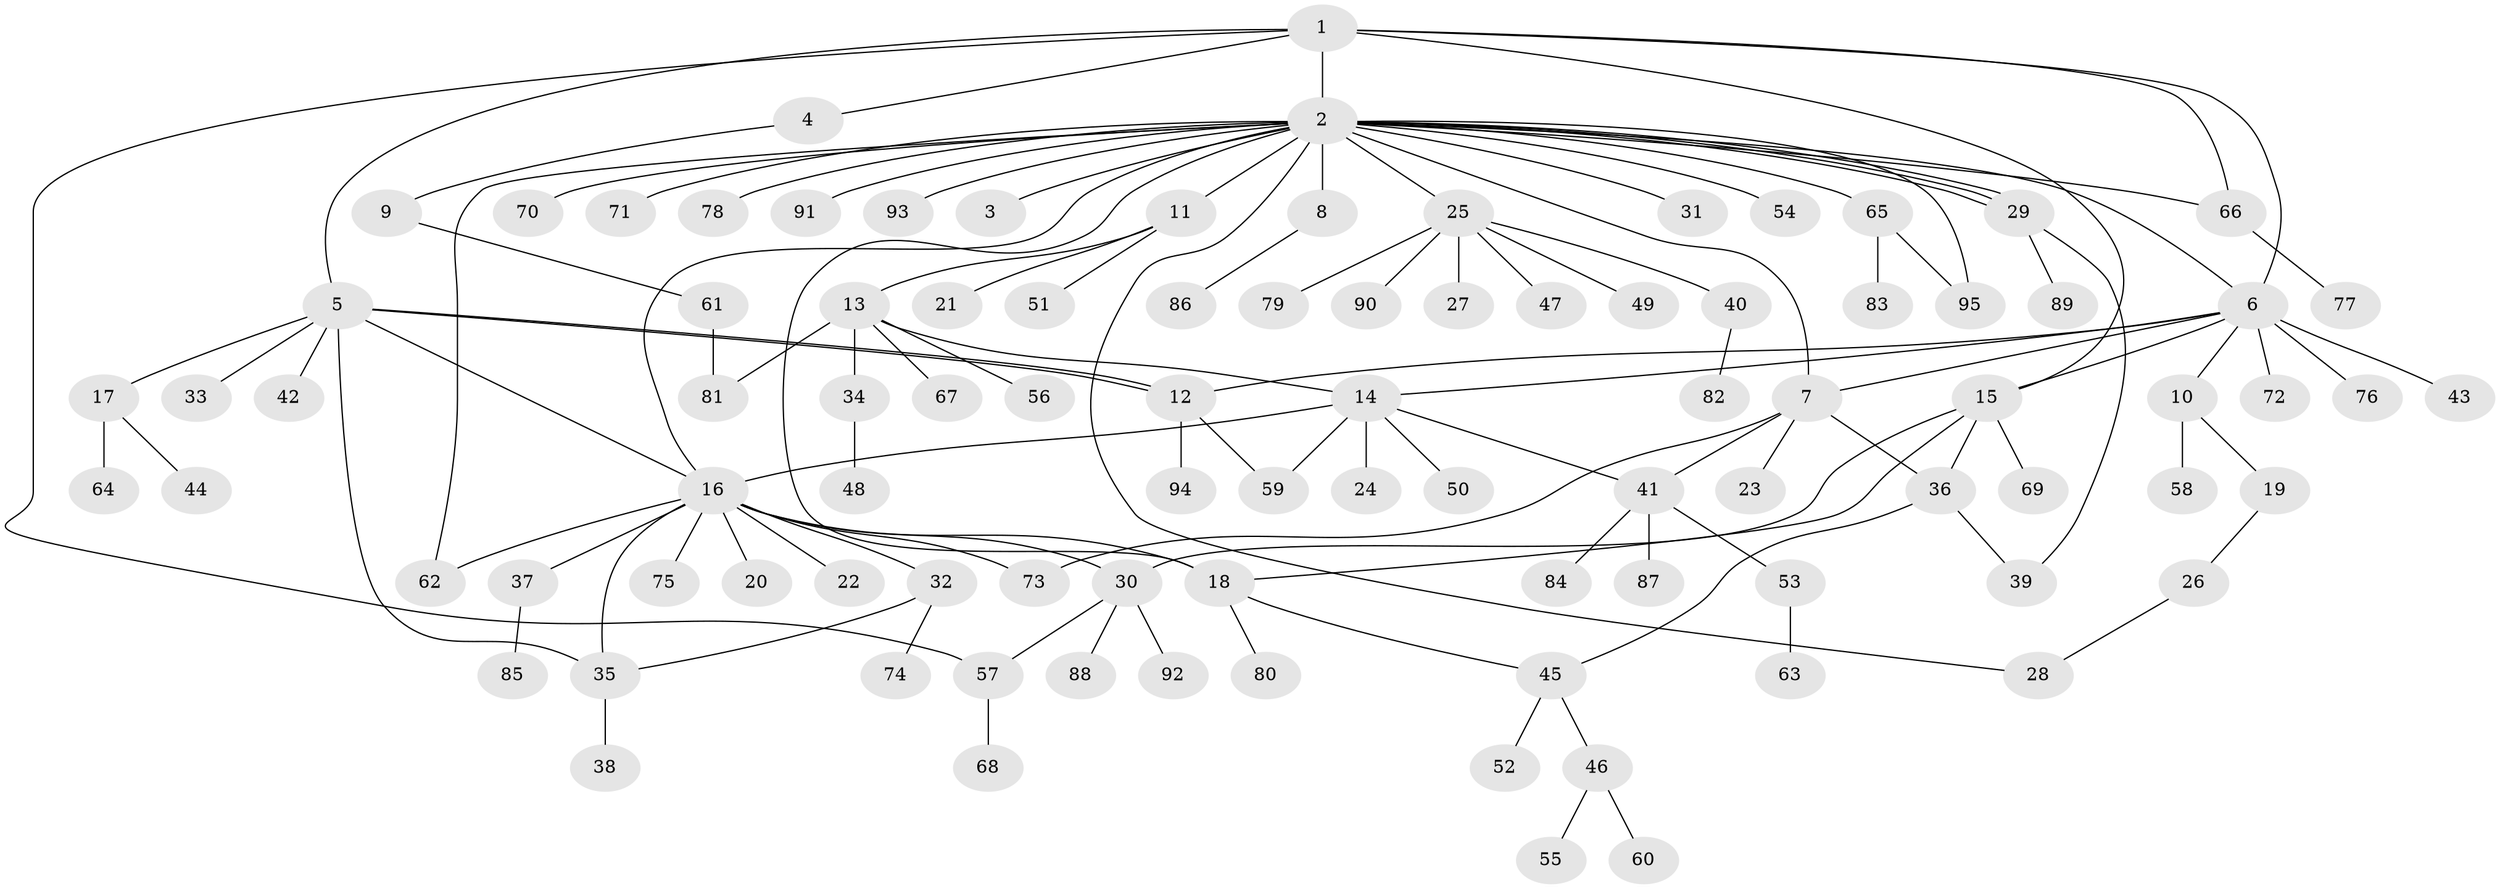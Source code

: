 // coarse degree distribution, {7: 0.05263157894736842, 13: 0.02631578947368421, 3: 0.23684210526315788, 2: 0.23684210526315788, 5: 0.10526315789473684, 1: 0.23684210526315788, 4: 0.07894736842105263, 9: 0.02631578947368421}
// Generated by graph-tools (version 1.1) at 2025/50/03/04/25 22:50:09]
// undirected, 95 vertices, 121 edges
graph export_dot {
  node [color=gray90,style=filled];
  1;
  2;
  3;
  4;
  5;
  6;
  7;
  8;
  9;
  10;
  11;
  12;
  13;
  14;
  15;
  16;
  17;
  18;
  19;
  20;
  21;
  22;
  23;
  24;
  25;
  26;
  27;
  28;
  29;
  30;
  31;
  32;
  33;
  34;
  35;
  36;
  37;
  38;
  39;
  40;
  41;
  42;
  43;
  44;
  45;
  46;
  47;
  48;
  49;
  50;
  51;
  52;
  53;
  54;
  55;
  56;
  57;
  58;
  59;
  60;
  61;
  62;
  63;
  64;
  65;
  66;
  67;
  68;
  69;
  70;
  71;
  72;
  73;
  74;
  75;
  76;
  77;
  78;
  79;
  80;
  81;
  82;
  83;
  84;
  85;
  86;
  87;
  88;
  89;
  90;
  91;
  92;
  93;
  94;
  95;
  1 -- 2;
  1 -- 4;
  1 -- 5;
  1 -- 6;
  1 -- 15;
  1 -- 57;
  1 -- 66;
  2 -- 3;
  2 -- 6;
  2 -- 7;
  2 -- 8;
  2 -- 11;
  2 -- 16;
  2 -- 18;
  2 -- 25;
  2 -- 28;
  2 -- 29;
  2 -- 29;
  2 -- 29;
  2 -- 31;
  2 -- 54;
  2 -- 62;
  2 -- 65;
  2 -- 66;
  2 -- 70;
  2 -- 71;
  2 -- 78;
  2 -- 91;
  2 -- 93;
  2 -- 95;
  4 -- 9;
  5 -- 12;
  5 -- 12;
  5 -- 16;
  5 -- 17;
  5 -- 33;
  5 -- 35;
  5 -- 42;
  6 -- 7;
  6 -- 10;
  6 -- 12;
  6 -- 14;
  6 -- 15;
  6 -- 43;
  6 -- 72;
  6 -- 76;
  7 -- 23;
  7 -- 36;
  7 -- 41;
  7 -- 73;
  8 -- 86;
  9 -- 61;
  10 -- 19;
  10 -- 58;
  11 -- 13;
  11 -- 21;
  11 -- 51;
  12 -- 59;
  12 -- 94;
  13 -- 14;
  13 -- 34;
  13 -- 56;
  13 -- 67;
  13 -- 81;
  14 -- 16;
  14 -- 24;
  14 -- 41;
  14 -- 50;
  14 -- 59;
  15 -- 18;
  15 -- 30;
  15 -- 36;
  15 -- 69;
  16 -- 18;
  16 -- 20;
  16 -- 22;
  16 -- 30;
  16 -- 32;
  16 -- 35;
  16 -- 37;
  16 -- 62;
  16 -- 73;
  16 -- 75;
  17 -- 44;
  17 -- 64;
  18 -- 45;
  18 -- 80;
  19 -- 26;
  25 -- 27;
  25 -- 40;
  25 -- 47;
  25 -- 49;
  25 -- 79;
  25 -- 90;
  26 -- 28;
  29 -- 39;
  29 -- 89;
  30 -- 57;
  30 -- 88;
  30 -- 92;
  32 -- 35;
  32 -- 74;
  34 -- 48;
  35 -- 38;
  36 -- 39;
  36 -- 45;
  37 -- 85;
  40 -- 82;
  41 -- 53;
  41 -- 84;
  41 -- 87;
  45 -- 46;
  45 -- 52;
  46 -- 55;
  46 -- 60;
  53 -- 63;
  57 -- 68;
  61 -- 81;
  65 -- 83;
  65 -- 95;
  66 -- 77;
}
